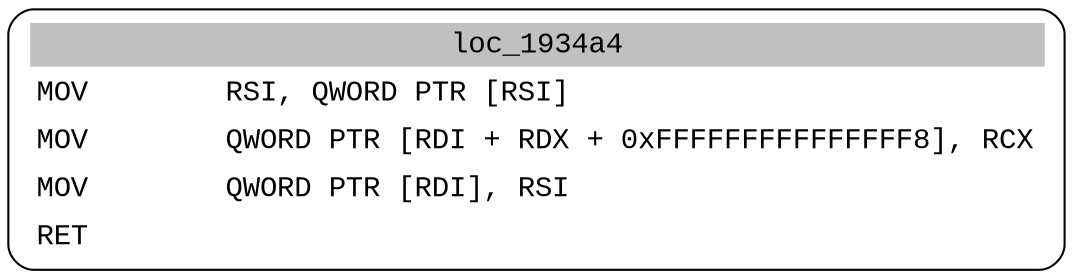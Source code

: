 digraph asm_graph {
1941 [
shape="Mrecord" fontname="Courier New"label =<<table border="0" cellborder="0" cellpadding="3"><tr><td align="center" colspan="2" bgcolor="grey">loc_1934a4</td></tr><tr><td align="left">MOV        RSI, QWORD PTR [RSI]</td></tr><tr><td align="left">MOV        QWORD PTR [RDI + RDX + 0xFFFFFFFFFFFFFFF8], RCX</td></tr><tr><td align="left">MOV        QWORD PTR [RDI], RSI</td></tr><tr><td align="left">RET        </td></tr></table>> ];
}
